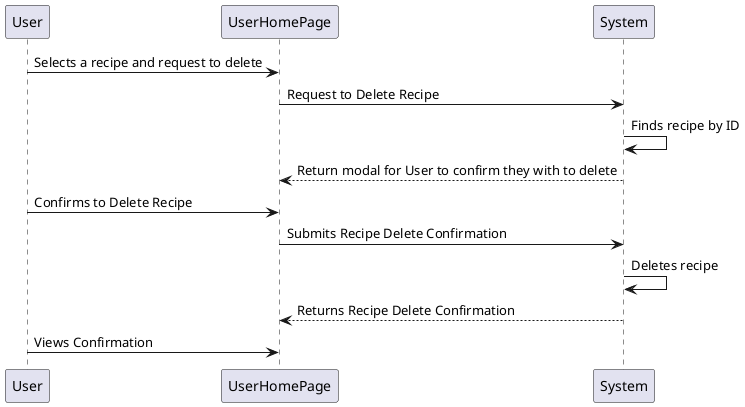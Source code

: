 @startuml
       User -> UserHomePage: Selects a recipe and request to delete
       UserHomePage -> System: Request to Delete Recipe
       System -> System: Finds recipe by ID
       System --> UserHomePage: Return modal for User to confirm they with to delete

       User -> UserHomePage: Confirms to Delete Recipe
       UserHomePage -> System: Submits Recipe Delete Confirmation

       System -> System: Deletes recipe
       System --> UserHomePage: Returns Recipe Delete Confirmation
       User -> UserHomePage: Views Confirmation

       @enduml
